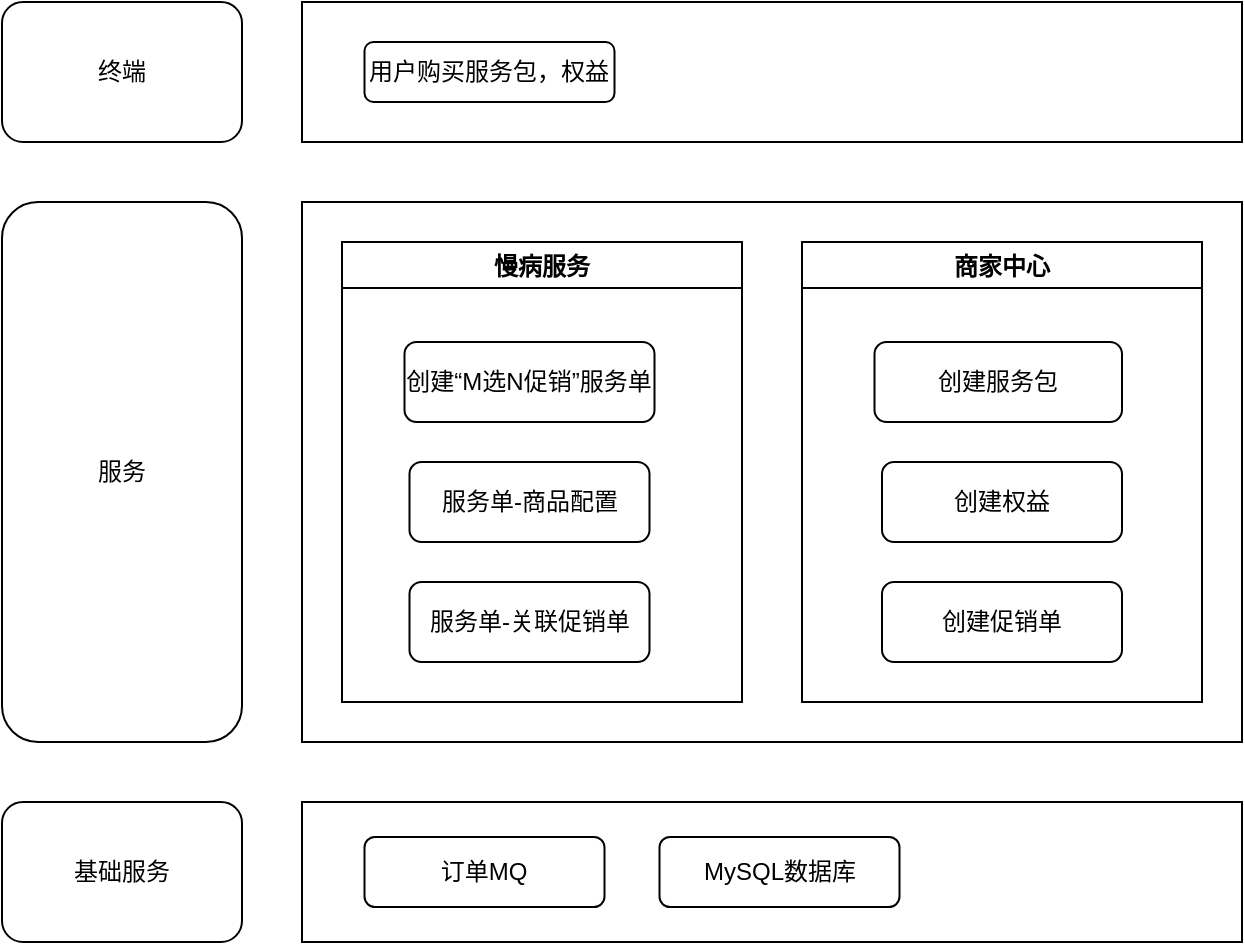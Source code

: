 <mxfile version="20.0.2" type="github">
  <diagram id="nJcIlM35ElsT4FS-h3ae" name="Page-1">
    <mxGraphModel dx="1038" dy="499" grid="1" gridSize="10" guides="1" tooltips="1" connect="1" arrows="1" fold="1" page="1" pageScale="1" pageWidth="850" pageHeight="1100" math="0" shadow="0">
      <root>
        <mxCell id="0" />
        <mxCell id="1" parent="0" />
        <mxCell id="-jOqkrftF3oMmC0jMqJh-18" value="" style="rounded=0;whiteSpace=wrap;html=1;" vertex="1" parent="1">
          <mxGeometry x="290" y="410" width="470" height="70" as="geometry" />
        </mxCell>
        <mxCell id="-jOqkrftF3oMmC0jMqJh-16" value="" style="rounded=0;whiteSpace=wrap;html=1;" vertex="1" parent="1">
          <mxGeometry x="290" y="10" width="470" height="70" as="geometry" />
        </mxCell>
        <mxCell id="-jOqkrftF3oMmC0jMqJh-15" value="" style="rounded=0;whiteSpace=wrap;html=1;" vertex="1" parent="1">
          <mxGeometry x="290" y="110" width="470" height="270" as="geometry" />
        </mxCell>
        <mxCell id="-jOqkrftF3oMmC0jMqJh-3" value="基础服务" style="rounded=1;whiteSpace=wrap;html=1;" vertex="1" parent="1">
          <mxGeometry x="140" y="410" width="120" height="70" as="geometry" />
        </mxCell>
        <mxCell id="-jOqkrftF3oMmC0jMqJh-6" value="订单MQ" style="rounded=1;whiteSpace=wrap;html=1;" vertex="1" parent="1">
          <mxGeometry x="321.25" y="427.5" width="120" height="35" as="geometry" />
        </mxCell>
        <mxCell id="-jOqkrftF3oMmC0jMqJh-11" value="终端" style="rounded=1;whiteSpace=wrap;html=1;" vertex="1" parent="1">
          <mxGeometry x="140" y="10" width="120" height="70" as="geometry" />
        </mxCell>
        <mxCell id="-jOqkrftF3oMmC0jMqJh-12" value="用户购买服务包，权益" style="rounded=1;whiteSpace=wrap;html=1;" vertex="1" parent="1">
          <mxGeometry x="321.25" y="30" width="125" height="30" as="geometry" />
        </mxCell>
        <mxCell id="-jOqkrftF3oMmC0jMqJh-13" value="服务" style="rounded=1;whiteSpace=wrap;html=1;" vertex="1" parent="1">
          <mxGeometry x="140" y="110" width="120" height="270" as="geometry" />
        </mxCell>
        <mxCell id="-jOqkrftF3oMmC0jMqJh-19" value="MySQL数据库" style="rounded=1;whiteSpace=wrap;html=1;" vertex="1" parent="1">
          <mxGeometry x="468.75" y="427.5" width="120" height="35" as="geometry" />
        </mxCell>
        <mxCell id="-jOqkrftF3oMmC0jMqJh-22" value="慢病服务" style="swimlane;" vertex="1" parent="1">
          <mxGeometry x="310" y="130" width="200" height="230" as="geometry">
            <mxRectangle x="80" y="520" width="140" height="30" as="alternateBounds" />
          </mxGeometry>
        </mxCell>
        <mxCell id="-jOqkrftF3oMmC0jMqJh-4" value="创建“M选N促销”服务单" style="rounded=1;whiteSpace=wrap;html=1;" vertex="1" parent="-jOqkrftF3oMmC0jMqJh-22">
          <mxGeometry x="31.25" y="50" width="125" height="40" as="geometry" />
        </mxCell>
        <mxCell id="-jOqkrftF3oMmC0jMqJh-8" value="服务单-商品配置" style="rounded=1;whiteSpace=wrap;html=1;" vertex="1" parent="-jOqkrftF3oMmC0jMqJh-22">
          <mxGeometry x="33.75" y="110" width="120" height="40" as="geometry" />
        </mxCell>
        <mxCell id="-jOqkrftF3oMmC0jMqJh-5" value="服务单-关联促销单" style="rounded=1;whiteSpace=wrap;html=1;" vertex="1" parent="-jOqkrftF3oMmC0jMqJh-22">
          <mxGeometry x="33.75" y="170" width="120" height="40" as="geometry" />
        </mxCell>
        <mxCell id="-jOqkrftF3oMmC0jMqJh-24" value="商家中心" style="swimlane;" vertex="1" parent="1">
          <mxGeometry x="540" y="130" width="200" height="230" as="geometry">
            <mxRectangle x="80" y="520" width="140" height="30" as="alternateBounds" />
          </mxGeometry>
        </mxCell>
        <mxCell id="-jOqkrftF3oMmC0jMqJh-9" value="创建服务包" style="rounded=1;whiteSpace=wrap;html=1;" vertex="1" parent="-jOqkrftF3oMmC0jMqJh-24">
          <mxGeometry x="36.25" y="50" width="123.75" height="40" as="geometry" />
        </mxCell>
        <mxCell id="-jOqkrftF3oMmC0jMqJh-7" value="创建权益" style="rounded=1;whiteSpace=wrap;html=1;" vertex="1" parent="-jOqkrftF3oMmC0jMqJh-24">
          <mxGeometry x="40" y="110" width="120" height="40" as="geometry" />
        </mxCell>
        <mxCell id="-jOqkrftF3oMmC0jMqJh-10" value="创建促销单" style="rounded=1;whiteSpace=wrap;html=1;" vertex="1" parent="-jOqkrftF3oMmC0jMqJh-24">
          <mxGeometry x="40" y="170" width="120" height="40" as="geometry" />
        </mxCell>
      </root>
    </mxGraphModel>
  </diagram>
</mxfile>
